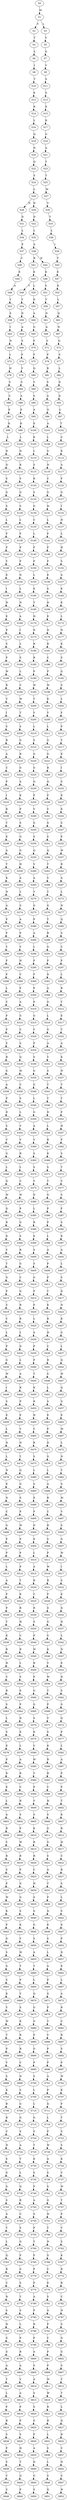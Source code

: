 strict digraph  {
	S0 -> S1 [ label = M ];
	S1 -> S2 [ label = V ];
	S1 -> S3 [ label = L ];
	S2 -> S4 [ label = T ];
	S3 -> S5 [ label = V ];
	S4 -> S6 [ label = L ];
	S5 -> S7 [ label = G ];
	S6 -> S8 [ label = I ];
	S7 -> S9 [ label = V ];
	S8 -> S10 [ label = T ];
	S9 -> S11 [ label = S ];
	S10 -> S12 [ label = E ];
	S11 -> S13 [ label = S ];
	S12 -> S14 [ label = K ];
	S13 -> S15 [ label = E ];
	S14 -> S16 [ label = L ];
	S15 -> S17 [ label = K ];
	S16 -> S18 [ label = Q ];
	S17 -> S19 [ label = G ];
	S18 -> S20 [ label = N ];
	S19 -> S21 [ label = A ];
	S20 -> S22 [ label = Q ];
	S21 -> S23 [ label = T ];
	S22 -> S24 [ label = S ];
	S23 -> S25 [ label = T ];
	S24 -> S26 [ label = L ];
	S25 -> S27 [ label = M ];
	S26 -> S28 [ label = N ];
	S26 -> S29 [ label = D ];
	S27 -> S30 [ label = V ];
	S28 -> S31 [ label = D ];
	S29 -> S32 [ label = D ];
	S30 -> S33 [ label = T ];
	S31 -> S34 [ label = L ];
	S32 -> S35 [ label = L ];
	S33 -> S36 [ label = L ];
	S34 -> S37 [ label = P ];
	S35 -> S38 [ label = A ];
	S36 -> S39 [ label = I ];
	S37 -> S40 [ label = C ];
	S38 -> S41 [ label = R ];
	S38 -> S42 [ label = H ];
	S39 -> S43 [ label = T ];
	S40 -> S44 [ label = K ];
	S41 -> S45 [ label = K ];
	S42 -> S46 [ label = K ];
	S43 -> S47 [ label = E ];
	S44 -> S48 [ label = A ];
	S45 -> S49 [ label = T ];
	S45 -> S50 [ label = L ];
	S46 -> S51 [ label = S ];
	S47 -> S52 [ label = K ];
	S48 -> S53 [ label = Y ];
	S49 -> S54 [ label = Y ];
	S50 -> S55 [ label = D ];
	S51 -> S56 [ label = Y ];
	S52 -> S57 [ label = L ];
	S53 -> S58 [ label = S ];
	S54 -> S59 [ label = D ];
	S55 -> S60 [ label = A ];
	S56 -> S61 [ label = D ];
	S57 -> S62 [ label = Q ];
	S58 -> S63 [ label = I ];
	S59 -> S64 [ label = A ];
	S60 -> S65 [ label = G ];
	S61 -> S66 [ label = A ];
	S62 -> S67 [ label = N ];
	S63 -> S68 [ label = N ];
	S64 -> S69 [ label = S ];
	S65 -> S70 [ label = P ];
	S66 -> S71 [ label = S ];
	S67 -> S72 [ label = Q ];
	S68 -> S73 [ label = L ];
	S69 -> S74 [ label = P ];
	S70 -> S75 [ label = F ];
	S71 -> S76 [ label = P ];
	S72 -> S77 [ label = S ];
	S73 -> S78 [ label = H ];
	S74 -> S79 [ label = Y ];
	S75 -> S80 [ label = Q ];
	S76 -> S81 [ label = R ];
	S77 -> S82 [ label = L ];
	S78 -> S83 [ label = S ];
	S79 -> S84 [ label = S ];
	S80 -> S85 [ label = Y ];
	S81 -> S86 [ label = S ];
	S82 -> S87 [ label = D ];
	S83 -> S88 [ label = S ];
	S84 -> S89 [ label = A ];
	S85 -> S90 [ label = S ];
	S86 -> S91 [ label = A ];
	S87 -> S92 [ label = D ];
	S88 -> S93 [ label = E ];
	S89 -> S94 [ label = E ];
	S90 -> S95 [ label = A ];
	S91 -> S96 [ label = G ];
	S92 -> S97 [ label = L ];
	S93 -> S98 [ label = K ];
	S94 -> S99 [ label = K ];
	S95 -> S100 [ label = E ];
	S96 -> S101 [ label = A ];
	S97 -> S102 [ label = T ];
	S98 -> S103 [ label = L ];
	S99 -> S104 [ label = L ];
	S100 -> S105 [ label = K ];
	S101 -> S106 [ label = L ];
	S102 -> S107 [ label = C ];
	S103 -> S108 [ label = N ];
	S104 -> S109 [ label = N ];
	S105 -> S110 [ label = L ];
	S106 -> S111 [ label = S ];
	S107 -> S112 [ label = K ];
	S108 -> S113 [ label = Q ];
	S109 -> S114 [ label = K ];
	S110 -> S115 [ label = S ];
	S111 -> S116 [ label = N ];
	S112 -> S117 [ label = A ];
	S113 -> S118 [ label = S ];
	S114 -> S119 [ label = S ];
	S115 -> S120 [ label = K ];
	S116 -> S121 [ label = C ];
	S117 -> S122 [ label = F ];
	S118 -> S123 [ label = G ];
	S119 -> S124 [ label = G ];
	S120 -> S125 [ label = S ];
	S121 -> S126 [ label = G ];
	S122 -> S127 [ label = G ];
	S123 -> S128 [ label = S ];
	S124 -> S129 [ label = S ];
	S125 -> S130 [ label = G ];
	S126 -> S131 [ label = H ];
	S127 -> S132 [ label = I ];
	S128 -> S133 [ label = L ];
	S129 -> S134 [ label = L ];
	S130 -> S135 [ label = C ];
	S131 -> S136 [ label = L ];
	S132 -> S137 [ label = N ];
	S133 -> S138 [ label = F ];
	S134 -> S139 [ label = F ];
	S135 -> S140 [ label = L ];
	S136 -> S141 [ label = F ];
	S137 -> S142 [ label = L ];
	S138 -> S143 [ label = P ];
	S139 -> S144 [ label = P ];
	S140 -> S145 [ label = F ];
	S141 -> S146 [ label = P ];
	S142 -> S147 [ label = H ];
	S143 -> S148 [ label = Y ];
	S144 -> S149 [ label = F ];
	S145 -> S150 [ label = P ];
	S146 -> S151 [ label = F ];
	S147 -> S152 [ label = S ];
	S148 -> S153 [ label = E ];
	S149 -> S154 [ label = D ];
	S150 -> S155 [ label = L ];
	S151 -> S156 [ label = E ];
	S152 -> S157 [ label = A ];
	S153 -> S158 [ label = I ];
	S154 -> S159 [ label = L ];
	S155 -> S160 [ label = E ];
	S156 -> S161 [ label = S ];
	S157 -> S162 [ label = E ];
	S158 -> S163 [ label = H ];
	S159 -> S164 [ label = N ];
	S160 -> S165 [ label = T ];
	S161 -> S166 [ label = D ];
	S162 -> S167 [ label = K ];
	S163 -> S168 [ label = E ];
	S164 -> S169 [ label = A ];
	S165 -> S170 [ label = H ];
	S166 -> S171 [ label = E ];
	S167 -> S172 [ label = L ];
	S168 -> S173 [ label = E ];
	S169 -> S174 [ label = I ];
	S170 -> S175 [ label = D ];
	S171 -> S176 [ label = D ];
	S172 -> S177 [ label = N ];
	S173 -> S178 [ label = S ];
	S174 -> S179 [ label = L ];
	S175 -> S180 [ label = R ];
	S176 -> S181 [ label = R ];
	S177 -> S182 [ label = K ];
	S178 -> S183 [ label = P ];
	S179 -> S184 [ label = S ];
	S180 -> S185 [ label = R ];
	S181 -> S186 [ label = C ];
	S182 -> S187 [ label = S ];
	S183 -> S188 [ label = W ];
	S184 -> S189 [ label = L ];
	S185 -> S190 [ label = P ];
	S186 -> S191 [ label = P ];
	S187 -> S192 [ label = G ];
	S188 -> S193 [ label = R ];
	S189 -> S194 [ label = C ];
	S190 -> S195 [ label = W ];
	S191 -> S196 [ label = W ];
	S192 -> S197 [ label = S ];
	S193 -> S198 [ label = V ];
	S194 -> S199 [ label = W ];
	S195 -> S200 [ label = T ];
	S196 -> S201 [ label = K ];
	S197 -> S202 [ label = L ];
	S198 -> S203 [ label = I ];
	S199 -> S204 [ label = T ];
	S200 -> S205 [ label = V ];
	S201 -> S206 [ label = V ];
	S202 -> S207 [ label = F ];
	S203 -> S208 [ label = S ];
	S204 -> S209 [ label = S ];
	S205 -> S210 [ label = L ];
	S206 -> S211 [ label = L ];
	S207 -> S212 [ label = P ];
	S208 -> S213 [ label = R ];
	S209 -> S214 [ label = G ];
	S210 -> S215 [ label = S ];
	S211 -> S216 [ label = G ];
	S212 -> S217 [ label = Y ];
	S213 -> S218 [ label = A ];
	S214 -> S219 [ label = R ];
	S215 -> S220 [ label = G ];
	S216 -> S221 [ label = G ];
	S217 -> S222 [ label = E ];
	S218 -> S223 [ label = C ];
	S219 -> S224 [ label = G ];
	S220 -> S225 [ label = G ];
	S221 -> S226 [ label = R ];
	S222 -> S227 [ label = I ];
	S223 -> S228 [ label = P ];
	S224 -> S229 [ label = A ];
	S225 -> S230 [ label = Q ];
	S226 -> S231 [ label = Q ];
	S227 -> S232 [ label = S ];
	S228 -> S233 [ label = I ];
	S229 -> S234 [ label = K ];
	S230 -> S235 [ label = P ];
	S231 -> S236 [ label = P ];
	S232 -> S237 [ label = E ];
	S233 -> S238 [ label = R ];
	S234 -> S239 [ label = P ];
	S235 -> S240 [ label = V ];
	S236 -> S241 [ label = V ];
	S237 -> S242 [ label = E ];
	S238 -> S243 [ label = T ];
	S239 -> S244 [ label = S ];
	S240 -> S245 [ label = G ];
	S241 -> S246 [ label = G ];
	S242 -> S247 [ label = S ];
	S243 -> S248 [ label = E ];
	S244 -> S249 [ label = G ];
	S245 -> S250 [ label = S ];
	S246 -> S251 [ label = S ];
	S247 -> S252 [ label = P ];
	S248 -> S253 [ label = A ];
	S249 -> S254 [ label = G ];
	S250 -> S255 [ label = Q ];
	S251 -> S256 [ label = Q ];
	S252 -> S257 [ label = W ];
	S253 -> S258 [ label = T ];
	S254 -> S259 [ label = H ];
	S255 -> S260 [ label = V ];
	S256 -> S261 [ label = T ];
	S257 -> S262 [ label = R ];
	S258 -> S263 [ label = K ];
	S259 -> S264 [ label = A ];
	S260 -> S265 [ label = A ];
	S261 -> S266 [ label = V ];
	S262 -> S267 [ label = A ];
	S263 -> S268 [ label = N ];
	S264 -> S269 [ label = L ];
	S265 -> S270 [ label = T ];
	S266 -> S271 [ label = T ];
	S267 -> S272 [ label = L ];
	S268 -> S273 [ label = A ];
	S269 -> S274 [ label = S ];
	S270 -> S275 [ label = G ];
	S271 -> S276 [ label = G ];
	S272 -> S277 [ label = N ];
	S273 -> S278 [ label = P ];
	S274 -> S279 [ label = A ];
	S275 -> S280 [ label = P ];
	S276 -> S281 [ label = T ];
	S277 -> S282 [ label = Q ];
	S278 -> S283 [ label = F ];
	S279 -> S284 [ label = P ];
	S280 -> S285 [ label = A ];
	S281 -> S286 [ label = R ];
	S282 -> S287 [ label = S ];
	S283 -> S288 [ label = Y ];
	S284 -> S289 [ label = V ];
	S285 -> S290 [ label = L ];
	S286 -> S291 [ label = G ];
	S287 -> S292 [ label = C ];
	S288 -> S293 [ label = F ];
	S289 -> S294 [ label = H ];
	S290 -> S295 [ label = P ];
	S291 -> S296 [ label = P ];
	S292 -> S297 [ label = P ];
	S293 -> S298 [ label = P ];
	S294 -> S299 [ label = C ];
	S295 -> S300 [ label = F ];
	S296 -> S301 [ label = D ];
	S297 -> S302 [ label = L ];
	S298 -> S303 [ label = L ];
	S299 -> S304 [ label = F ];
	S300 -> S305 [ label = P ];
	S301 -> S306 [ label = A ];
	S302 -> S307 [ label = R ];
	S303 -> S308 [ label = C ];
	S304 -> S309 [ label = A ];
	S305 -> S310 [ label = P ];
	S306 -> S311 [ label = G ];
	S307 -> S312 [ label = T ];
	S308 -> S313 [ label = P ];
	S309 -> S314 [ label = G ];
	S310 -> S315 [ label = G ];
	S311 -> S316 [ label = L ];
	S312 -> S317 [ label = E ];
	S313 -> S318 [ label = F ];
	S314 -> S319 [ label = C ];
	S315 -> S320 [ label = V ];
	S316 -> S321 [ label = G ];
	S317 -> S322 [ label = T ];
	S318 -> S323 [ label = S ];
	S319 -> S324 [ label = S ];
	S320 -> S325 [ label = P ];
	S321 -> S326 [ label = A ];
	S322 -> S327 [ label = A ];
	S323 -> S328 [ label = R ];
	S324 -> S329 [ label = Q ];
	S325 -> S330 [ label = S ];
	S326 -> S331 [ label = V ];
	S327 -> S332 [ label = K ];
	S328 -> S333 [ label = G ];
	S329 -> S334 [ label = M ];
	S330 -> S335 [ label = G ];
	S331 -> S336 [ label = S ];
	S332 -> S337 [ label = N ];
	S333 -> S338 [ label = A ];
	S334 -> S339 [ label = C ];
	S335 -> S340 [ label = G ];
	S336 -> S341 [ label = T ];
	S337 -> S342 [ label = T ];
	S338 -> S343 [ label = P ];
	S339 -> S344 [ label = S ];
	S340 -> S345 [ label = L ];
	S341 -> S346 [ label = T ];
	S342 -> S347 [ label = T ];
	S343 -> S348 [ label = D ];
	S344 -> S349 [ label = L ];
	S345 -> S350 [ label = G ];
	S346 -> S351 [ label = D ];
	S347 -> S352 [ label = F ];
	S348 -> S353 [ label = S ];
	S349 -> S354 [ label = V ];
	S350 -> S355 [ label = A ];
	S351 -> S356 [ label = L ];
	S352 -> S357 [ label = H ];
	S353 -> S358 [ label = V ];
	S354 -> S359 [ label = V ];
	S355 -> S360 [ label = V ];
	S356 -> S361 [ label = R ];
	S357 -> S362 [ label = F ];
	S358 -> S363 [ label = G ];
	S359 -> S364 [ label = R ];
	S360 -> S365 [ label = S ];
	S361 -> S366 [ label = E ];
	S362 -> S367 [ label = S ];
	S363 -> S368 [ label = L ];
	S364 -> S369 [ label = L ];
	S365 -> S370 [ label = S ];
	S366 -> S371 [ label = S ];
	S367 -> S372 [ label = T ];
	S368 -> S373 [ label = Q ];
	S369 -> S374 [ label = C ];
	S370 -> S375 [ label = V ];
	S371 -> S376 [ label = T ];
	S372 -> S377 [ label = C ];
	S373 -> S378 [ label = W ];
	S374 -> S379 [ label = W ];
	S375 -> S380 [ label = D ];
	S376 -> S381 [ label = G ];
	S377 -> S382 [ label = S ];
	S378 -> S383 [ label = Q ];
	S379 -> S384 [ label = P ];
	S380 -> S385 [ label = L ];
	S381 -> S386 [ label = P ];
	S382 -> S387 [ label = F ];
	S383 -> S388 [ label = R ];
	S384 -> S389 [ label = G ];
	S385 -> S390 [ label = R ];
	S386 -> S391 [ label = P ];
	S387 -> S392 [ label = S ];
	S388 -> S393 [ label = D ];
	S389 -> S394 [ label = S ];
	S390 -> S395 [ label = E ];
	S391 -> S396 [ label = L ];
	S392 -> S397 [ label = K ];
	S393 -> S398 [ label = V ];
	S394 -> S399 [ label = R ];
	S395 -> S400 [ label = S ];
	S396 -> S401 [ label = A ];
	S397 -> S402 [ label = A ];
	S398 -> S403 [ label = T ];
	S399 -> S404 [ label = G ];
	S400 -> S405 [ label = S ];
	S401 -> S406 [ label = P ];
	S402 -> S407 [ label = L ];
	S403 -> S408 [ label = G ];
	S404 -> S409 [ label = C ];
	S405 -> S410 [ label = G ];
	S406 -> S411 [ label = P ];
	S407 -> S412 [ label = S ];
	S408 -> S413 [ label = P ];
	S409 -> S414 [ label = G ];
	S410 -> S415 [ label = P ];
	S411 -> S416 [ label = T ];
	S412 -> S417 [ label = D ];
	S413 -> S418 [ label = S ];
	S414 -> S419 [ label = R ];
	S415 -> S420 [ label = P ];
	S416 -> S421 [ label = K ];
	S417 -> S422 [ label = N ];
	S418 -> S423 [ label = V ];
	S419 -> S424 [ label = R ];
	S420 -> S425 [ label = L ];
	S421 -> S426 [ label = R ];
	S422 -> S427 [ label = K ];
	S423 -> S428 [ label = L ];
	S424 -> S429 [ label = L ];
	S425 -> S430 [ label = A ];
	S426 -> S431 [ label = H ];
	S427 -> S432 [ label = G ];
	S428 -> S433 [ label = P ];
	S429 -> S434 [ label = D ];
	S430 -> S435 [ label = P ];
	S431 -> S436 [ label = C ];
	S432 -> S437 [ label = L ];
	S433 -> S438 [ label = G ];
	S434 -> S439 [ label = L ];
	S435 -> S440 [ label = P ];
	S436 -> S441 [ label = R ];
	S437 -> S442 [ label = Q ];
	S438 -> S443 [ label = W ];
	S439 -> S444 [ label = A ];
	S440 -> S445 [ label = T ];
	S441 -> S446 [ label = S ];
	S442 -> S447 [ label = W ];
	S443 -> S448 [ label = I ];
	S444 -> S449 [ label = R ];
	S445 -> S450 [ label = K ];
	S446 -> S451 [ label = L ];
	S447 -> S452 [ label = Q ];
	S448 -> S453 [ label = S ];
	S449 -> S454 [ label = P ];
	S450 -> S455 [ label = R ];
	S451 -> S456 [ label = S ];
	S452 -> S457 [ label = G ];
	S453 -> S458 [ label = E ];
	S454 -> S459 [ label = P ];
	S455 -> S460 [ label = H ];
	S456 -> S461 [ label = E ];
	S457 -> S462 [ label = E ];
	S458 -> S463 [ label = L ];
	S459 -> S464 [ label = V ];
	S460 -> S465 [ label = C ];
	S461 -> S466 [ label = P ];
	S462 -> S467 [ label = M ];
	S463 -> S468 [ label = N ];
	S464 -> S469 [ label = N ];
	S465 -> S470 [ label = R ];
	S466 -> S471 [ label = D ];
	S467 -> S472 [ label = L ];
	S468 -> S473 [ label = L ];
	S469 -> S474 [ label = T ];
	S470 -> S475 [ label = S ];
	S471 -> S476 [ label = G ];
	S472 -> S477 [ label = N ];
	S473 -> S478 [ label = N ];
	S474 -> S479 [ label = Q ];
	S475 -> S480 [ label = L ];
	S476 -> S481 [ label = L ];
	S477 -> S482 [ label = T ];
	S478 -> S483 [ label = E ];
	S479 -> S484 [ label = G ];
	S480 -> S485 [ label = S ];
	S481 -> S486 [ label = A ];
	S482 -> S487 [ label = S ];
	S483 -> S488 [ label = N ];
	S484 -> S489 [ label = S ];
	S485 -> S490 [ label = E ];
	S486 -> S491 [ label = R ];
	S487 -> S492 [ label = M ];
	S488 -> S493 [ label = C ];
	S489 -> S494 [ label = P ];
	S490 -> S495 [ label = P ];
	S491 -> S496 [ label = C ];
	S492 -> S497 [ label = V ];
	S493 -> S498 [ label = G ];
	S494 -> S499 [ label = W ];
	S495 -> S500 [ label = D ];
	S496 -> S501 [ label = R ];
	S497 -> S502 [ label = S ];
	S498 -> S503 [ label = P ];
	S499 -> S504 [ label = P ];
	S500 -> S505 [ label = E ];
	S501 -> S506 [ label = S ];
	S502 -> S507 [ label = G ];
	S503 -> S508 [ label = P ];
	S504 -> S509 [ label = P ];
	S505 -> S510 [ label = L ];
	S506 -> S511 [ label = P ];
	S507 -> S512 [ label = W ];
	S508 -> S513 [ label = L ];
	S509 -> S514 [ label = P ];
	S510 -> S515 [ label = A ];
	S511 -> S516 [ label = W ];
	S512 -> S517 [ label = I ];
	S513 -> S518 [ label = A ];
	S514 -> S519 [ label = T ];
	S515 -> S520 [ label = R ];
	S516 -> S521 [ label = R ];
	S517 -> S522 [ label = S ];
	S518 -> S523 [ label = P ];
	S519 -> S524 [ label = K ];
	S520 -> S525 [ label = C ];
	S521 -> S526 [ label = P ];
	S522 -> S527 [ label = E ];
	S523 -> S528 [ label = P ];
	S524 -> S529 [ label = R ];
	S525 -> S530 [ label = R ];
	S526 -> S531 [ label = G ];
	S527 -> S532 [ label = Q ];
	S528 -> S533 [ label = T ];
	S529 -> S534 [ label = H ];
	S530 -> S535 [ label = S ];
	S531 -> S536 [ label = G ];
	S532 -> S537 [ label = N ];
	S533 -> S538 [ label = K ];
	S534 -> S539 [ label = C ];
	S535 -> S540 [ label = P ];
	S536 -> S541 [ label = S ];
	S537 -> S542 [ label = L ];
	S538 -> S543 [ label = R ];
	S539 -> S544 [ label = R ];
	S540 -> S545 [ label = W ];
	S541 -> S546 [ label = K ];
	S542 -> S547 [ label = N ];
	S543 -> S548 [ label = H ];
	S544 -> S549 [ label = L ];
	S545 -> S550 [ label = R ];
	S546 -> S551 [ label = V ];
	S547 -> S552 [ label = E ];
	S548 -> S553 [ label = C ];
	S549 -> S554 [ label = S ];
	S550 -> S555 [ label = P ];
	S551 -> S556 [ label = W ];
	S552 -> S557 [ label = N ];
	S553 -> S558 [ label = R ];
	S554 -> S559 [ label = E ];
	S555 -> S560 [ label = G ];
	S556 -> S561 [ label = T ];
	S557 -> S562 [ label = S ];
	S558 -> S563 [ label = S ];
	S559 -> S564 [ label = P ];
	S560 -> S565 [ label = G ];
	S561 -> S566 [ label = P ];
	S562 -> S567 [ label = G ];
	S563 -> S568 [ label = L ];
	S564 -> S569 [ label = D ];
	S565 -> S570 [ label = S ];
	S566 -> S571 [ label = V ];
	S567 -> S572 [ label = Q ];
	S568 -> S573 [ label = S ];
	S569 -> S574 [ label = E ];
	S570 -> S575 [ label = K ];
	S571 -> S576 [ label = S ];
	S572 -> S577 [ label = P ];
	S573 -> S578 [ label = E ];
	S574 -> S579 [ label = L ];
	S575 -> S580 [ label = V ];
	S576 -> S581 [ label = K ];
	S577 -> S582 [ label = L ];
	S578 -> S583 [ label = P ];
	S579 -> S584 [ label = A ];
	S580 -> S585 [ label = W ];
	S581 -> S586 [ label = R ];
	S582 -> S587 [ label = A ];
	S583 -> S588 [ label = D ];
	S584 -> S589 [ label = R ];
	S585 -> S590 [ label = T ];
	S586 -> S591 [ label = R ];
	S587 -> S592 [ label = P ];
	S588 -> S593 [ label = E ];
	S589 -> S594 [ label = C ];
	S590 -> S595 [ label = P ];
	S591 -> S596 [ label = C ];
	S592 -> S597 [ label = P ];
	S593 -> S598 [ label = L ];
	S594 -> S599 [ label = R ];
	S595 -> S600 [ label = V ];
	S596 -> S601 [ label = H ];
	S597 -> S602 [ label = T ];
	S598 -> S603 [ label = A ];
	S599 -> S604 [ label = S ];
	S600 -> S605 [ label = S ];
	S601 -> S606 [ label = S ];
	S602 -> S607 [ label = K ];
	S603 -> S608 [ label = R ];
	S604 -> S609 [ label = P ];
	S605 -> S610 [ label = K ];
	S606 -> S611 [ label = G ];
	S607 -> S612 [ label = R ];
	S608 -> S613 [ label = C ];
	S609 -> S614 [ label = W ];
	S610 -> S615 [ label = R ];
	S611 -> S616 [ label = G ];
	S612 -> S617 [ label = H ];
	S613 -> S618 [ label = R ];
	S614 -> S619 [ label = R ];
	S615 -> S620 [ label = R ];
	S616 -> S621 [ label = S ];
	S617 -> S622 [ label = C ];
	S618 -> S623 [ label = S ];
	S619 -> S624 [ label = P ];
	S620 -> S625 [ label = C ];
	S621 -> S626 [ label = A ];
	S622 -> S627 [ label = R ];
	S623 -> S628 [ label = P ];
	S624 -> S629 [ label = G ];
	S625 -> S630 [ label = H ];
	S626 -> S631 [ label = T ];
	S627 -> S632 [ label = S ];
	S628 -> S633 [ label = W ];
	S629 -> S634 [ label = G ];
	S630 -> S635 [ label = S ];
	S631 -> S636 [ label = P ];
	S632 -> S637 [ label = L ];
	S633 -> S638 [ label = K ];
	S634 -> S639 [ label = S ];
	S635 -> S640 [ label = G ];
	S636 -> S641 [ label = Q ];
	S637 -> S642 [ label = S ];
	S638 -> S643 [ label = P ];
	S639 -> S644 [ label = K ];
	S640 -> S645 [ label = G ];
	S641 -> S646 [ label = E ];
	S642 -> S647 [ label = E ];
	S643 -> S648 [ label = G ];
	S644 -> S649 [ label = V ];
	S645 -> S650 [ label = S ];
	S646 -> S651 [ label = S ];
	S647 -> S652 [ label = P ];
	S648 -> S653 [ label = S ];
	S649 -> S654 [ label = W ];
	S650 -> S655 [ label = A ];
	S651 -> S656 [ label = L ];
	S652 -> S657 [ label = D ];
	S653 -> S658 [ label = G ];
	S654 -> S659 [ label = T ];
	S655 -> S660 [ label = T ];
	S656 -> S661 [ label = G ];
	S657 -> S662 [ label = E ];
	S658 -> S663 [ label = S ];
	S659 -> S664 [ label = P ];
	S660 -> S665 [ label = L ];
	S661 -> S666 [ label = P ];
	S662 -> S667 [ label = L ];
	S663 -> S668 [ label = K ];
	S664 -> S669 [ label = V ];
	S665 -> S670 [ label = Q ];
	S666 -> S671 [ label = G ];
	S667 -> S672 [ label = A ];
	S668 -> S673 [ label = V ];
	S669 -> S674 [ label = S ];
	S670 -> S675 [ label = G ];
	S671 -> S676 [ label = P ];
	S672 -> S677 [ label = R ];
	S673 -> S678 [ label = W ];
	S674 -> S679 [ label = K ];
	S675 -> S680 [ label = G ];
	S676 -> S681 [ label = T ];
	S677 -> S682 [ label = C ];
	S678 -> S683 [ label = T ];
	S679 -> S684 [ label = R ];
	S680 -> S685 [ label = P ];
	S681 -> S686 [ label = V ];
	S682 -> S687 [ label = R ];
	S683 -> S688 [ label = P ];
	S684 -> S689 [ label = R ];
	S685 -> S690 [ label = G ];
	S686 -> S691 [ label = P ];
	S687 -> S692 [ label = S ];
	S688 -> S693 [ label = V ];
	S689 -> S694 [ label = C ];
	S690 -> S695 [ label = P ];
	S691 -> S696 [ label = P ];
	S692 -> S697 [ label = P ];
	S693 -> S698 [ label = S ];
	S694 -> S699 [ label = N ];
	S695 -> S700 [ label = S ];
	S696 -> S701 [ label = A ];
	S697 -> S702 [ label = W ];
	S698 -> S703 [ label = K ];
	S699 -> S704 [ label = S ];
	S700 -> S705 [ label = L ];
	S701 -> S706 [ label = P ];
	S702 -> S707 [ label = K ];
	S703 -> S708 [ label = R ];
	S704 -> S709 [ label = G ];
	S705 -> S710 [ label = L ];
	S706 -> S711 [ label = Q ];
	S707 -> S712 [ label = P ];
	S708 -> S713 [ label = R ];
	S709 -> S714 [ label = G ];
	S710 -> S715 [ label = G ];
	S711 -> S716 [ label = L ];
	S712 -> S717 [ label = T ];
	S713 -> S718 [ label = C ];
	S714 -> S719 [ label = S ];
	S715 -> S720 [ label = S ];
	S716 -> S721 [ label = P ];
	S717 -> S722 [ label = S ];
	S718 -> S723 [ label = N ];
	S719 -> S724 [ label = A ];
	S720 -> S725 [ label = T ];
	S721 -> S726 [ label = W ];
	S722 -> S727 [ label = S ];
	S723 -> S728 [ label = S ];
	S724 -> S729 [ label = T ];
	S725 -> S730 [ label = E ];
	S726 -> S731 [ label = A ];
	S727 -> S732 [ label = K ];
	S728 -> S733 [ label = G ];
	S729 -> S734 [ label = L ];
	S730 -> S735 [ label = S ];
	S731 -> S736 [ label = S ];
	S732 -> S737 [ label = V ];
	S733 -> S738 [ label = G ];
	S734 -> S739 [ label = Q ];
	S735 -> S740 [ label = P ];
	S736 -> S741 [ label = S ];
	S737 -> S742 [ label = W ];
	S738 -> S743 [ label = S ];
	S739 -> S744 [ label = R ];
	S740 -> S745 [ label = A ];
	S741 -> S746 [ label = G ];
	S742 -> S747 [ label = T ];
	S743 -> S748 [ label = A ];
	S744 -> S749 [ label = C ];
	S745 -> S750 [ label = S ];
	S746 -> S751 [ label = H ];
	S747 -> S752 [ label = P ];
	S748 -> S753 [ label = T ];
	S749 -> S754 [ label = S ];
	S750 -> S755 [ label = P ];
	S751 -> S756 [ label = T ];
	S752 -> S757 [ label = V ];
	S753 -> S758 [ label = L ];
	S754 -> S759 [ label = G ];
	S755 -> S760 [ label = T ];
	S756 -> S761 [ label = N ];
	S757 -> S762 [ label = S ];
	S758 -> S763 [ label = Q ];
	S759 -> S764 [ label = P ];
	S760 -> S765 [ label = P ];
	S761 -> S766 [ label = G ];
	S762 -> S767 [ label = K ];
	S763 -> S768 [ label = R ];
	S764 -> S769 [ label = G ];
	S765 -> S770 [ label = P ];
	S766 -> S771 [ label = C ];
	S767 -> S772 [ label = R ];
	S768 -> S773 [ label = C ];
	S769 -> S774 [ label = S ];
	S770 -> S775 [ label = P ];
	S771 -> S776 [ label = E ];
	S772 -> S777 [ label = R ];
	S773 -> S778 [ label = N ];
	S774 -> S779 [ label = T ];
	S775 -> S780 [ label = A ];
	S776 -> S781 [ label = S ];
	S777 -> S782 [ label = C ];
	S778 -> S783 [ label = S ];
	S779 -> S784 [ label = S ];
	S780 -> S785 [ label = P ];
	S781 -> S786 [ label = G ];
	S782 -> S787 [ label = N ];
	S783 -> S788 [ label = H ];
	S784 -> S789 [ label = L ];
	S785 -> S790 [ label = R ];
	S786 -> S791 [ label = P ];
	S787 -> S792 [ label = S ];
	S788 -> S793 [ label = G ];
	S789 -> S794 [ label = P ];
	S790 -> S795 [ label = P ];
	S791 -> S796 [ label = C ];
	S792 -> S797 [ label = G ];
	S793 -> S798 [ label = G ];
	S794 -> S799 [ label = R ];
	S795 -> S800 [ label = A ];
	S796 -> S801 [ label = P ];
	S797 -> S802 [ label = G ];
	S798 -> S803 [ label = A ];
	S799 -> S804 [ label = A ];
	S800 -> S805 [ label = S ];
	S801 -> S806 [ label = P ];
	S802 -> S807 [ label = S ];
	S803 -> S808 [ label = T ];
	S804 -> S809 [ label = V ];
	S805 -> S810 [ label = A ];
	S806 -> S811 [ label = W ];
	S807 -> S812 [ label = T ];
	S808 -> S813 [ label = L ];
	S809 -> S814 [ label = A ];
	S810 -> S815 [ label = S ];
	S811 -> S816 [ label = W ];
	S812 -> S817 [ label = T ];
	S813 -> S818 [ label = P ];
	S814 -> S819 [ label = P ];
	S815 -> S820 [ label = S ];
	S816 -> S821 [ label = R ];
	S817 -> S822 [ label = L ];
	S818 -> S823 [ label = R ];
	S819 -> S824 [ label = P ];
	S820 -> S825 [ label = G ];
	S821 -> S826 [ label = R ];
	S822 -> S827 [ label = Q ];
	S823 -> S828 [ label = S ];
	S824 -> S829 [ label = S ];
	S825 -> S830 [ label = F ];
	S826 -> S831 [ label = L ];
	S827 -> S832 [ label = R ];
	S828 -> S833 [ label = P ];
	S829 -> S834 [ label = H ];
	S830 -> S835 [ label = A ];
	S831 -> S836 [ label = S ];
	S832 -> S837 [ label = C ];
	S833 -> S838 [ label = S ];
	S834 -> S839 [ label = T ];
	S835 -> S840 [ label = D ];
	S836 -> S841 [ label = L ];
	S837 -> S842 [ label = N ];
	S838 -> S843 [ label = V ];
	S839 -> S844 [ label = Q ];
	S840 -> S845 [ label = G ];
	S841 -> S846 [ label = S ];
	S842 -> S847 [ label = S ];
	S843 -> S848 [ label = S ];
	S844 -> S849 [ label = P ];
	S845 -> S850 [ label = S ];
	S846 -> S851 [ label = Q ];
	S847 -> S852 [ label = H ];
}
